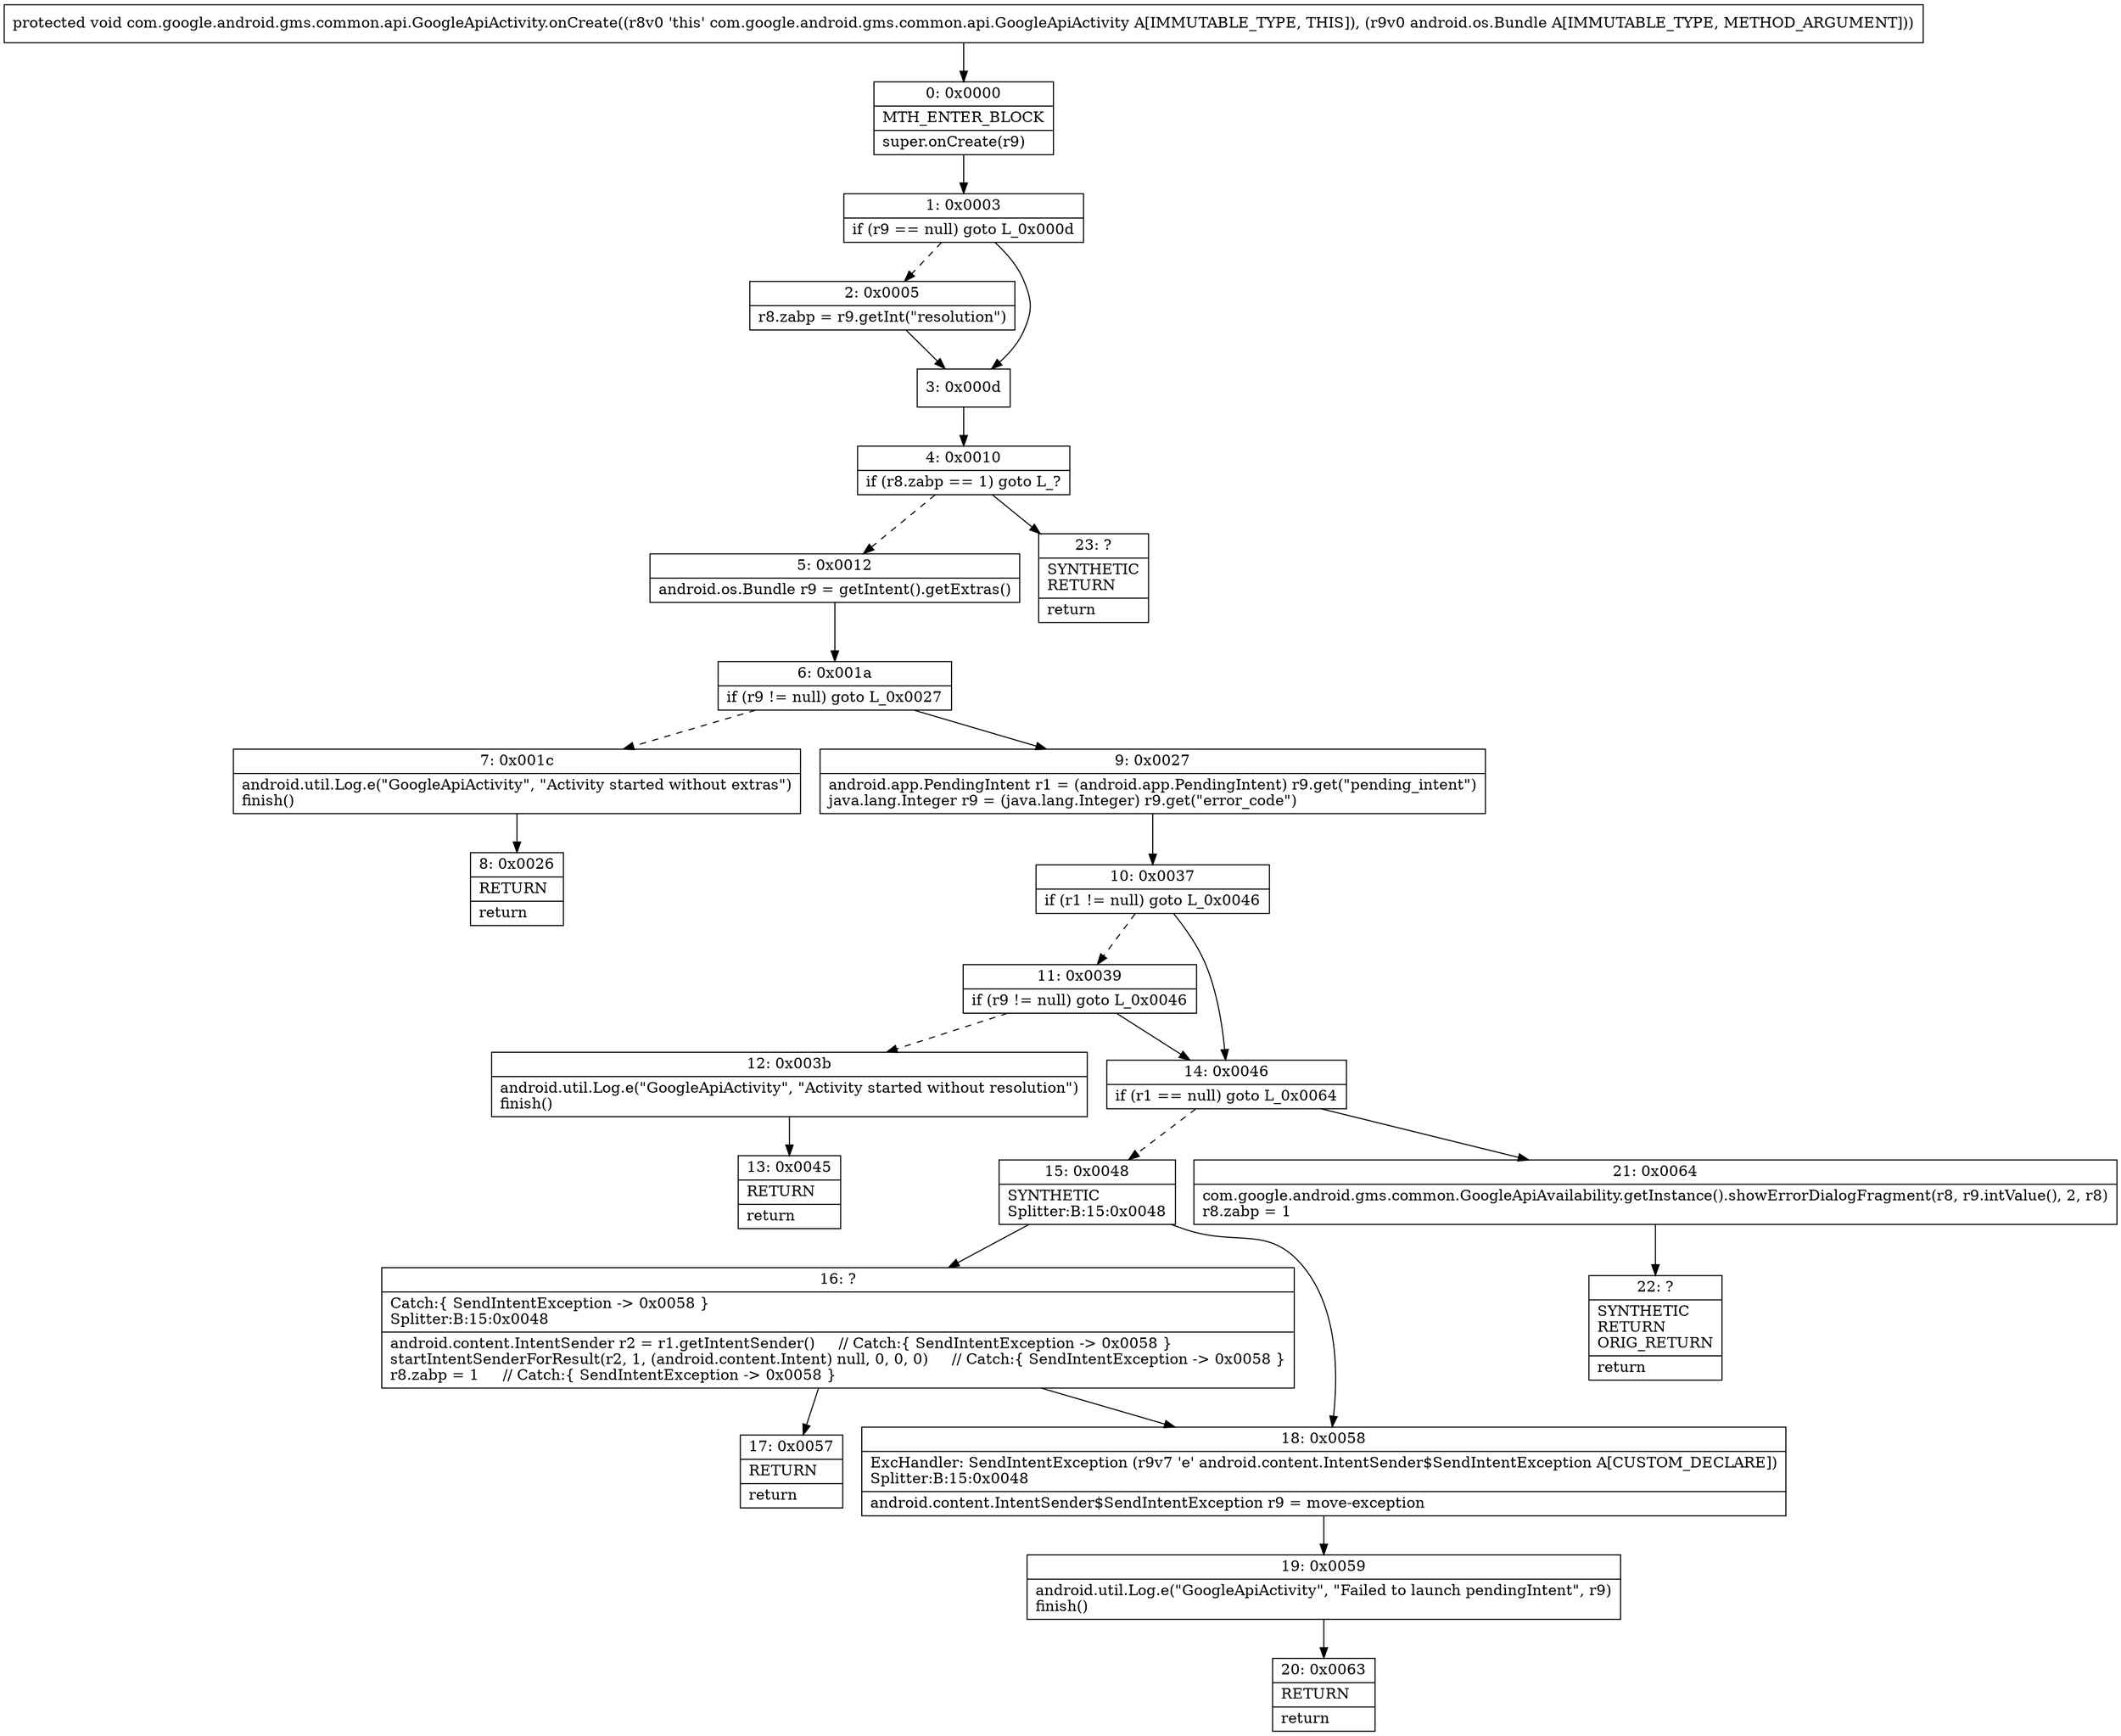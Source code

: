 digraph "CFG forcom.google.android.gms.common.api.GoogleApiActivity.onCreate(Landroid\/os\/Bundle;)V" {
Node_0 [shape=record,label="{0\:\ 0x0000|MTH_ENTER_BLOCK\l|super.onCreate(r9)\l}"];
Node_1 [shape=record,label="{1\:\ 0x0003|if (r9 == null) goto L_0x000d\l}"];
Node_2 [shape=record,label="{2\:\ 0x0005|r8.zabp = r9.getInt(\"resolution\")\l}"];
Node_3 [shape=record,label="{3\:\ 0x000d}"];
Node_4 [shape=record,label="{4\:\ 0x0010|if (r8.zabp == 1) goto L_?\l}"];
Node_5 [shape=record,label="{5\:\ 0x0012|android.os.Bundle r9 = getIntent().getExtras()\l}"];
Node_6 [shape=record,label="{6\:\ 0x001a|if (r9 != null) goto L_0x0027\l}"];
Node_7 [shape=record,label="{7\:\ 0x001c|android.util.Log.e(\"GoogleApiActivity\", \"Activity started without extras\")\lfinish()\l}"];
Node_8 [shape=record,label="{8\:\ 0x0026|RETURN\l|return\l}"];
Node_9 [shape=record,label="{9\:\ 0x0027|android.app.PendingIntent r1 = (android.app.PendingIntent) r9.get(\"pending_intent\")\ljava.lang.Integer r9 = (java.lang.Integer) r9.get(\"error_code\")\l}"];
Node_10 [shape=record,label="{10\:\ 0x0037|if (r1 != null) goto L_0x0046\l}"];
Node_11 [shape=record,label="{11\:\ 0x0039|if (r9 != null) goto L_0x0046\l}"];
Node_12 [shape=record,label="{12\:\ 0x003b|android.util.Log.e(\"GoogleApiActivity\", \"Activity started without resolution\")\lfinish()\l}"];
Node_13 [shape=record,label="{13\:\ 0x0045|RETURN\l|return\l}"];
Node_14 [shape=record,label="{14\:\ 0x0046|if (r1 == null) goto L_0x0064\l}"];
Node_15 [shape=record,label="{15\:\ 0x0048|SYNTHETIC\lSplitter:B:15:0x0048\l}"];
Node_16 [shape=record,label="{16\:\ ?|Catch:\{ SendIntentException \-\> 0x0058 \}\lSplitter:B:15:0x0048\l|android.content.IntentSender r2 = r1.getIntentSender()     \/\/ Catch:\{ SendIntentException \-\> 0x0058 \}\lstartIntentSenderForResult(r2, 1, (android.content.Intent) null, 0, 0, 0)     \/\/ Catch:\{ SendIntentException \-\> 0x0058 \}\lr8.zabp = 1     \/\/ Catch:\{ SendIntentException \-\> 0x0058 \}\l}"];
Node_17 [shape=record,label="{17\:\ 0x0057|RETURN\l|return\l}"];
Node_18 [shape=record,label="{18\:\ 0x0058|ExcHandler: SendIntentException (r9v7 'e' android.content.IntentSender$SendIntentException A[CUSTOM_DECLARE])\lSplitter:B:15:0x0048\l|android.content.IntentSender$SendIntentException r9 = move\-exception\l}"];
Node_19 [shape=record,label="{19\:\ 0x0059|android.util.Log.e(\"GoogleApiActivity\", \"Failed to launch pendingIntent\", r9)\lfinish()\l}"];
Node_20 [shape=record,label="{20\:\ 0x0063|RETURN\l|return\l}"];
Node_21 [shape=record,label="{21\:\ 0x0064|com.google.android.gms.common.GoogleApiAvailability.getInstance().showErrorDialogFragment(r8, r9.intValue(), 2, r8)\lr8.zabp = 1\l}"];
Node_22 [shape=record,label="{22\:\ ?|SYNTHETIC\lRETURN\lORIG_RETURN\l|return\l}"];
Node_23 [shape=record,label="{23\:\ ?|SYNTHETIC\lRETURN\l|return\l}"];
MethodNode[shape=record,label="{protected void com.google.android.gms.common.api.GoogleApiActivity.onCreate((r8v0 'this' com.google.android.gms.common.api.GoogleApiActivity A[IMMUTABLE_TYPE, THIS]), (r9v0 android.os.Bundle A[IMMUTABLE_TYPE, METHOD_ARGUMENT])) }"];
MethodNode -> Node_0;
Node_0 -> Node_1;
Node_1 -> Node_2[style=dashed];
Node_1 -> Node_3;
Node_2 -> Node_3;
Node_3 -> Node_4;
Node_4 -> Node_5[style=dashed];
Node_4 -> Node_23;
Node_5 -> Node_6;
Node_6 -> Node_7[style=dashed];
Node_6 -> Node_9;
Node_7 -> Node_8;
Node_9 -> Node_10;
Node_10 -> Node_11[style=dashed];
Node_10 -> Node_14;
Node_11 -> Node_12[style=dashed];
Node_11 -> Node_14;
Node_12 -> Node_13;
Node_14 -> Node_15[style=dashed];
Node_14 -> Node_21;
Node_15 -> Node_16;
Node_15 -> Node_18;
Node_16 -> Node_17;
Node_16 -> Node_18;
Node_18 -> Node_19;
Node_19 -> Node_20;
Node_21 -> Node_22;
}

